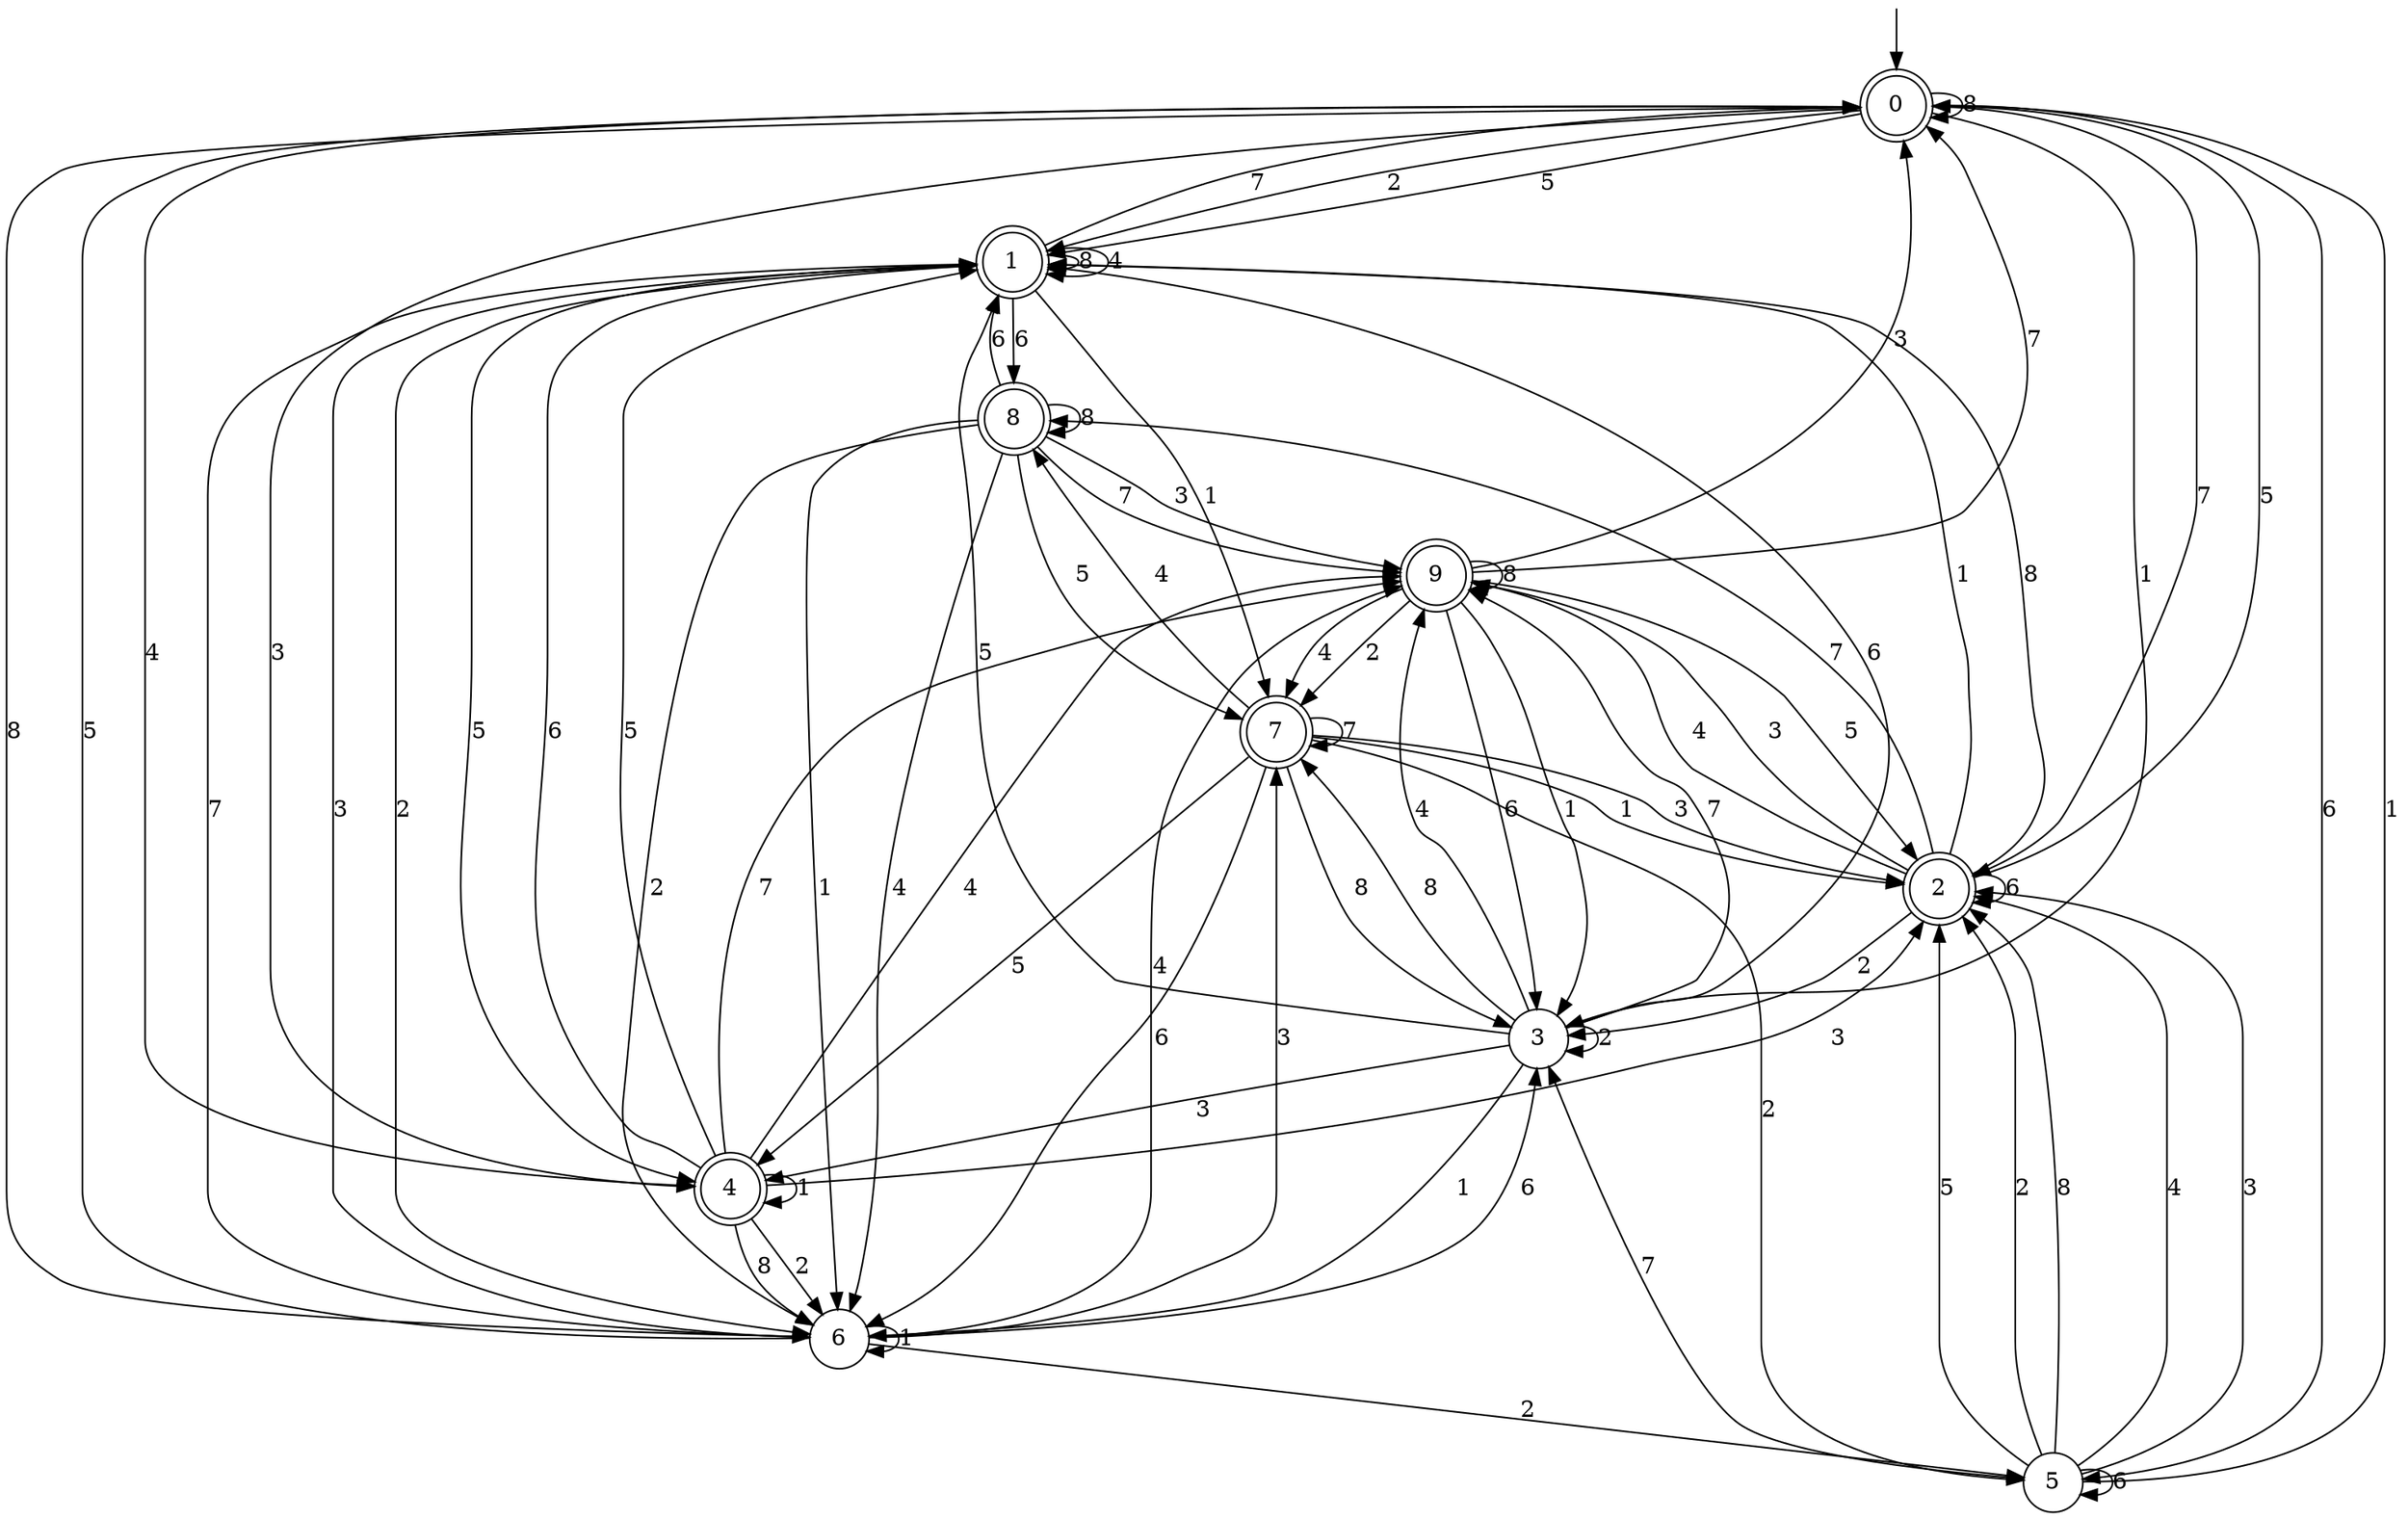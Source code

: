 digraph g {

	s0 [shape="doublecircle" label="0"];
	s1 [shape="doublecircle" label="1"];
	s2 [shape="doublecircle" label="2"];
	s3 [shape="circle" label="3"];
	s4 [shape="doublecircle" label="4"];
	s5 [shape="circle" label="5"];
	s6 [shape="circle" label="6"];
	s7 [shape="doublecircle" label="7"];
	s8 [shape="doublecircle" label="8"];
	s9 [shape="doublecircle" label="9"];
	s0 -> s1 [label="2"];
	s0 -> s2 [label="7"];
	s0 -> s0 [label="8"];
	s0 -> s3 [label="1"];
	s0 -> s4 [label="4"];
	s0 -> s5 [label="6"];
	s0 -> s4 [label="3"];
	s0 -> s1 [label="5"];
	s1 -> s6 [label="2"];
	s1 -> s0 [label="7"];
	s1 -> s1 [label="8"];
	s1 -> s7 [label="1"];
	s1 -> s1 [label="4"];
	s1 -> s8 [label="6"];
	s1 -> s6 [label="3"];
	s1 -> s4 [label="5"];
	s2 -> s3 [label="2"];
	s2 -> s8 [label="7"];
	s2 -> s1 [label="8"];
	s2 -> s1 [label="1"];
	s2 -> s9 [label="4"];
	s2 -> s2 [label="6"];
	s2 -> s9 [label="3"];
	s2 -> s0 [label="5"];
	s3 -> s3 [label="2"];
	s3 -> s9 [label="7"];
	s3 -> s7 [label="8"];
	s3 -> s6 [label="1"];
	s3 -> s9 [label="4"];
	s3 -> s1 [label="6"];
	s3 -> s4 [label="3"];
	s3 -> s1 [label="5"];
	s4 -> s6 [label="2"];
	s4 -> s9 [label="7"];
	s4 -> s6 [label="8"];
	s4 -> s4 [label="1"];
	s4 -> s9 [label="4"];
	s4 -> s1 [label="6"];
	s4 -> s2 [label="3"];
	s4 -> s1 [label="5"];
	s5 -> s2 [label="2"];
	s5 -> s3 [label="7"];
	s5 -> s2 [label="8"];
	s5 -> s0 [label="1"];
	s5 -> s2 [label="4"];
	s5 -> s5 [label="6"];
	s5 -> s2 [label="3"];
	s5 -> s2 [label="5"];
	s6 -> s5 [label="2"];
	s6 -> s1 [label="7"];
	s6 -> s0 [label="8"];
	s6 -> s6 [label="1"];
	s6 -> s9 [label="4"];
	s6 -> s3 [label="6"];
	s6 -> s7 [label="3"];
	s6 -> s0 [label="5"];
	s7 -> s5 [label="2"];
	s7 -> s7 [label="7"];
	s7 -> s3 [label="8"];
	s7 -> s2 [label="1"];
	s7 -> s8 [label="4"];
	s7 -> s6 [label="6"];
	s7 -> s2 [label="3"];
	s7 -> s4 [label="5"];
	s8 -> s6 [label="2"];
	s8 -> s9 [label="7"];
	s8 -> s8 [label="8"];
	s8 -> s6 [label="1"];
	s8 -> s6 [label="4"];
	s8 -> s1 [label="6"];
	s8 -> s9 [label="3"];
	s8 -> s7 [label="5"];
	s9 -> s7 [label="2"];
	s9 -> s0 [label="7"];
	s9 -> s9 [label="8"];
	s9 -> s3 [label="1"];
	s9 -> s7 [label="4"];
	s9 -> s3 [label="6"];
	s9 -> s0 [label="3"];
	s9 -> s2 [label="5"];

__start0 [label="" shape="none" width="0" height="0"];
__start0 -> s0;

}
